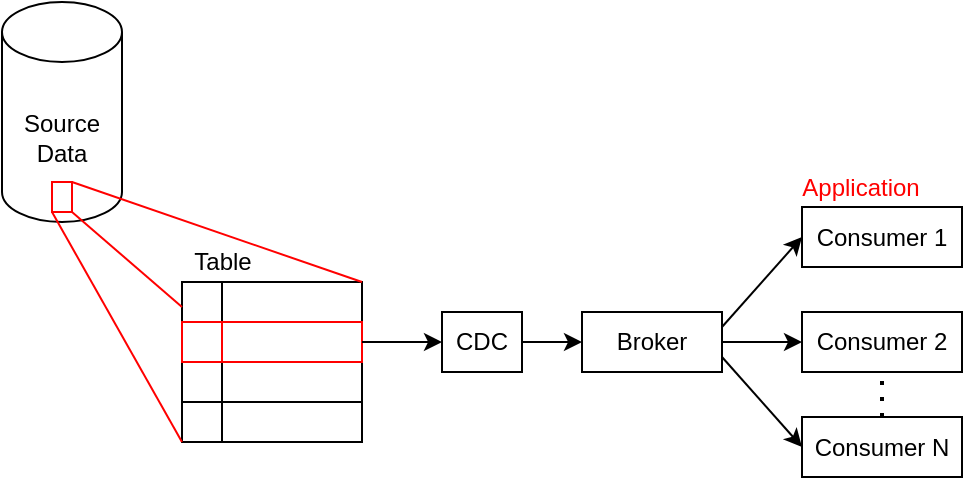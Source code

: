 <mxfile version="14.3.1" type="github">
  <diagram id="rk8Fq4Ca0WTbu1IsZ5hW" name="Page-1">
    <mxGraphModel dx="810" dy="458" grid="1" gridSize="10" guides="1" tooltips="1" connect="1" arrows="1" fold="1" page="1" pageScale="1" pageWidth="850" pageHeight="1100" math="0" shadow="0">
      <root>
        <mxCell id="0" />
        <mxCell id="1" parent="0" />
        <mxCell id="nuvz17tOCaLrUb6fHaeC-1" value="Source&lt;br&gt;Data" style="shape=cylinder3;whiteSpace=wrap;html=1;boundedLbl=1;backgroundOutline=1;size=15;" vertex="1" parent="1">
          <mxGeometry x="80" y="240" width="60" height="110" as="geometry" />
        </mxCell>
        <mxCell id="nuvz17tOCaLrUb6fHaeC-5" value="" style="group" vertex="1" connectable="0" parent="1">
          <mxGeometry x="170" y="350" width="90" height="110" as="geometry" />
        </mxCell>
        <mxCell id="nuvz17tOCaLrUb6fHaeC-2" value="" style="shape=internalStorage;whiteSpace=wrap;html=1;backgroundOutline=1;" vertex="1" parent="nuvz17tOCaLrUb6fHaeC-5">
          <mxGeometry y="30" width="90" height="50" as="geometry" />
        </mxCell>
        <mxCell id="nuvz17tOCaLrUb6fHaeC-3" value="" style="shape=internalStorage;whiteSpace=wrap;html=1;backgroundOutline=1;" vertex="1" parent="nuvz17tOCaLrUb6fHaeC-5">
          <mxGeometry y="70" width="90" height="40" as="geometry" />
        </mxCell>
        <mxCell id="nuvz17tOCaLrUb6fHaeC-4" value="Table" style="text;html=1;align=center;verticalAlign=middle;resizable=0;points=[];autosize=1;" vertex="1" parent="nuvz17tOCaLrUb6fHaeC-5">
          <mxGeometry y="10" width="40" height="20" as="geometry" />
        </mxCell>
        <mxCell id="nuvz17tOCaLrUb6fHaeC-17" value="" style="rounded=0;whiteSpace=wrap;html=1;strokeColor=#FF0000;" vertex="1" parent="nuvz17tOCaLrUb6fHaeC-5">
          <mxGeometry y="50" width="20" height="20" as="geometry" />
        </mxCell>
        <mxCell id="nuvz17tOCaLrUb6fHaeC-18" value="" style="rounded=0;whiteSpace=wrap;html=1;strokeColor=#FF0000;" vertex="1" parent="nuvz17tOCaLrUb6fHaeC-5">
          <mxGeometry x="20" y="50" width="70" height="20" as="geometry" />
        </mxCell>
        <mxCell id="nuvz17tOCaLrUb6fHaeC-13" style="rounded=0;orthogonalLoop=1;jettySize=auto;html=1;exitX=1;exitY=0;exitDx=0;exitDy=0;entryX=1;entryY=0;entryDx=0;entryDy=0;endArrow=none;endFill=0;strokeColor=#FF0000;" edge="1" parent="1" source="nuvz17tOCaLrUb6fHaeC-12" target="nuvz17tOCaLrUb6fHaeC-2">
          <mxGeometry relative="1" as="geometry" />
        </mxCell>
        <mxCell id="nuvz17tOCaLrUb6fHaeC-14" style="edgeStyle=none;rounded=0;orthogonalLoop=1;jettySize=auto;html=1;exitX=0;exitY=1;exitDx=0;exitDy=0;entryX=0;entryY=1;entryDx=0;entryDy=0;endArrow=none;endFill=0;strokeColor=#FF0000;" edge="1" parent="1" source="nuvz17tOCaLrUb6fHaeC-12" target="nuvz17tOCaLrUb6fHaeC-3">
          <mxGeometry relative="1" as="geometry" />
        </mxCell>
        <mxCell id="nuvz17tOCaLrUb6fHaeC-16" style="edgeStyle=none;rounded=0;orthogonalLoop=1;jettySize=auto;html=1;exitX=1;exitY=1;exitDx=0;exitDy=0;entryX=0;entryY=0.25;entryDx=0;entryDy=0;endArrow=none;endFill=0;strokeColor=#FF0000;" edge="1" parent="1" source="nuvz17tOCaLrUb6fHaeC-12" target="nuvz17tOCaLrUb6fHaeC-2">
          <mxGeometry relative="1" as="geometry" />
        </mxCell>
        <mxCell id="nuvz17tOCaLrUb6fHaeC-12" value="" style="rounded=0;whiteSpace=wrap;html=1;strokeColor=#FF0000;" vertex="1" parent="1">
          <mxGeometry x="105" y="330" width="10" height="15" as="geometry" />
        </mxCell>
        <mxCell id="nuvz17tOCaLrUb6fHaeC-23" style="edgeStyle=none;rounded=0;orthogonalLoop=1;jettySize=auto;html=1;exitX=1;exitY=0.5;exitDx=0;exitDy=0;entryX=0;entryY=0.5;entryDx=0;entryDy=0;endArrow=classic;endFill=1;strokeColor=#000000;" edge="1" parent="1" source="nuvz17tOCaLrUb6fHaeC-20" target="nuvz17tOCaLrUb6fHaeC-22">
          <mxGeometry relative="1" as="geometry" />
        </mxCell>
        <mxCell id="nuvz17tOCaLrUb6fHaeC-20" value="CDC" style="rounded=0;whiteSpace=wrap;html=1;strokeColor=#000000;fillColor=#FFFFFF;" vertex="1" parent="1">
          <mxGeometry x="300" y="395" width="40" height="30" as="geometry" />
        </mxCell>
        <mxCell id="nuvz17tOCaLrUb6fHaeC-21" style="edgeStyle=none;rounded=0;orthogonalLoop=1;jettySize=auto;html=1;exitX=1;exitY=0.5;exitDx=0;exitDy=0;entryX=0;entryY=0.5;entryDx=0;entryDy=0;endArrow=classic;endFill=1;" edge="1" parent="1" source="nuvz17tOCaLrUb6fHaeC-18" target="nuvz17tOCaLrUb6fHaeC-20">
          <mxGeometry relative="1" as="geometry" />
        </mxCell>
        <mxCell id="nuvz17tOCaLrUb6fHaeC-27" style="edgeStyle=none;rounded=0;orthogonalLoop=1;jettySize=auto;html=1;exitX=1;exitY=0.5;exitDx=0;exitDy=0;entryX=0;entryY=0.5;entryDx=0;entryDy=0;endArrow=classic;endFill=1;strokeColor=#000000;" edge="1" parent="1" source="nuvz17tOCaLrUb6fHaeC-22" target="nuvz17tOCaLrUb6fHaeC-25">
          <mxGeometry relative="1" as="geometry" />
        </mxCell>
        <mxCell id="nuvz17tOCaLrUb6fHaeC-28" style="edgeStyle=none;rounded=0;orthogonalLoop=1;jettySize=auto;html=1;exitX=1;exitY=0.25;exitDx=0;exitDy=0;entryX=0;entryY=0.5;entryDx=0;entryDy=0;endArrow=classic;endFill=1;strokeColor=#000000;" edge="1" parent="1" source="nuvz17tOCaLrUb6fHaeC-22" target="nuvz17tOCaLrUb6fHaeC-24">
          <mxGeometry relative="1" as="geometry" />
        </mxCell>
        <mxCell id="nuvz17tOCaLrUb6fHaeC-29" style="edgeStyle=none;rounded=0;orthogonalLoop=1;jettySize=auto;html=1;exitX=1;exitY=0.75;exitDx=0;exitDy=0;entryX=0;entryY=0.5;entryDx=0;entryDy=0;endArrow=classic;endFill=1;strokeColor=#000000;" edge="1" parent="1" source="nuvz17tOCaLrUb6fHaeC-22" target="nuvz17tOCaLrUb6fHaeC-26">
          <mxGeometry relative="1" as="geometry" />
        </mxCell>
        <mxCell id="nuvz17tOCaLrUb6fHaeC-22" value="Broker" style="rounded=0;whiteSpace=wrap;html=1;strokeColor=#000000;fillColor=#FFFFFF;" vertex="1" parent="1">
          <mxGeometry x="370" y="395" width="70" height="30" as="geometry" />
        </mxCell>
        <mxCell id="nuvz17tOCaLrUb6fHaeC-24" value="Consumer 1" style="rounded=0;whiteSpace=wrap;html=1;strokeColor=#000000;fillColor=#FFFFFF;" vertex="1" parent="1">
          <mxGeometry x="480" y="342.5" width="80" height="30" as="geometry" />
        </mxCell>
        <mxCell id="nuvz17tOCaLrUb6fHaeC-25" value="Consumer 2" style="rounded=0;whiteSpace=wrap;html=1;strokeColor=#000000;fillColor=#FFFFFF;" vertex="1" parent="1">
          <mxGeometry x="480" y="395" width="80" height="30" as="geometry" />
        </mxCell>
        <mxCell id="nuvz17tOCaLrUb6fHaeC-26" value="Consumer N" style="rounded=0;whiteSpace=wrap;html=1;strokeColor=#000000;fillColor=#FFFFFF;" vertex="1" parent="1">
          <mxGeometry x="480" y="447.5" width="80" height="30" as="geometry" />
        </mxCell>
        <mxCell id="nuvz17tOCaLrUb6fHaeC-30" value="" style="endArrow=none;dashed=1;html=1;dashPattern=1 3;strokeWidth=2;exitX=0.5;exitY=0;exitDx=0;exitDy=0;entryX=0.5;entryY=1;entryDx=0;entryDy=0;" edge="1" parent="1" source="nuvz17tOCaLrUb6fHaeC-26" target="nuvz17tOCaLrUb6fHaeC-25">
          <mxGeometry width="50" height="50" relative="1" as="geometry">
            <mxPoint x="360" y="380" as="sourcePoint" />
            <mxPoint x="410" y="330" as="targetPoint" />
          </mxGeometry>
        </mxCell>
        <mxCell id="nuvz17tOCaLrUb6fHaeC-31" value="Application" style="text;html=1;align=center;verticalAlign=middle;resizable=0;points=[];autosize=1;fontColor=#FF0000;" vertex="1" parent="1">
          <mxGeometry x="474" y="322.5" width="70" height="20" as="geometry" />
        </mxCell>
      </root>
    </mxGraphModel>
  </diagram>
</mxfile>
